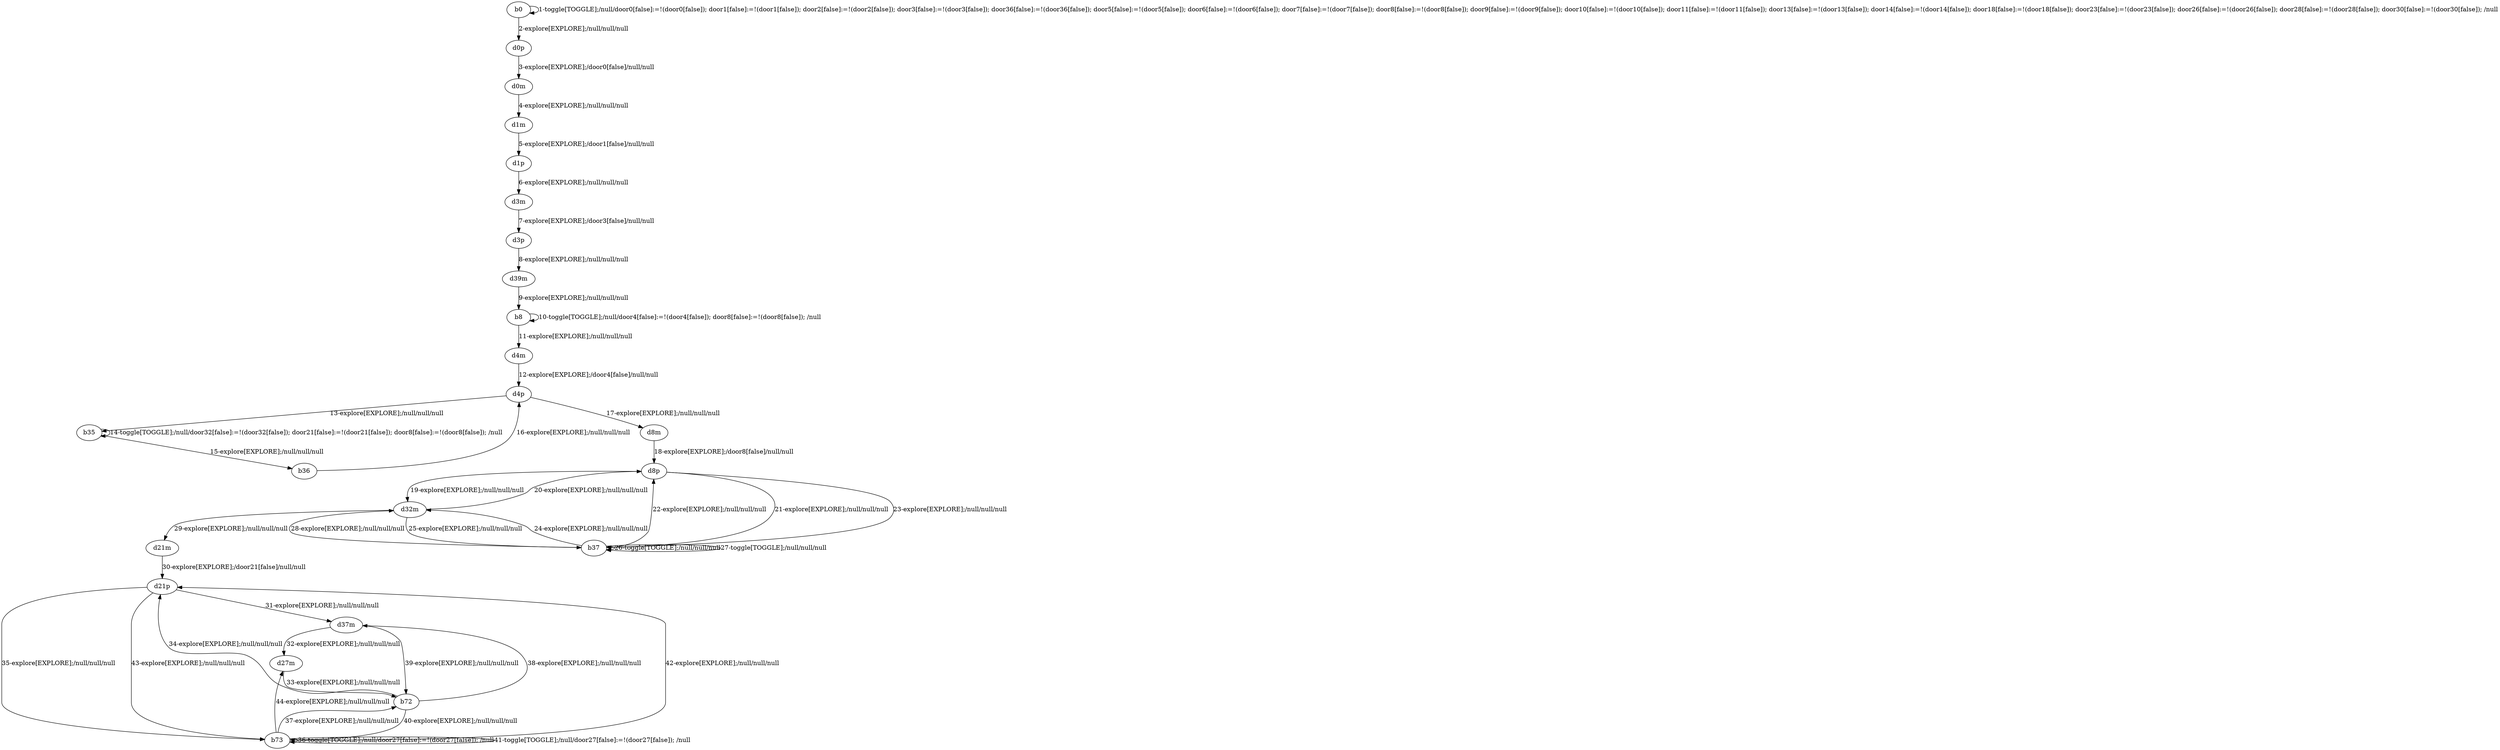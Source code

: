 # Total number of goals covered by this test: 2
# d8p --> b37
# b37 --> d8p

digraph g {
"b0" -> "b0" [label = "1-toggle[TOGGLE];/null/door0[false]:=!(door0[false]); door1[false]:=!(door1[false]); door2[false]:=!(door2[false]); door3[false]:=!(door3[false]); door36[false]:=!(door36[false]); door5[false]:=!(door5[false]); door6[false]:=!(door6[false]); door7[false]:=!(door7[false]); door8[false]:=!(door8[false]); door9[false]:=!(door9[false]); door10[false]:=!(door10[false]); door11[false]:=!(door11[false]); door13[false]:=!(door13[false]); door14[false]:=!(door14[false]); door18[false]:=!(door18[false]); door23[false]:=!(door23[false]); door26[false]:=!(door26[false]); door28[false]:=!(door28[false]); door30[false]:=!(door30[false]); /null"];
"b0" -> "d0p" [label = "2-explore[EXPLORE];/null/null/null"];
"d0p" -> "d0m" [label = "3-explore[EXPLORE];/door0[false]/null/null"];
"d0m" -> "d1m" [label = "4-explore[EXPLORE];/null/null/null"];
"d1m" -> "d1p" [label = "5-explore[EXPLORE];/door1[false]/null/null"];
"d1p" -> "d3m" [label = "6-explore[EXPLORE];/null/null/null"];
"d3m" -> "d3p" [label = "7-explore[EXPLORE];/door3[false]/null/null"];
"d3p" -> "d39m" [label = "8-explore[EXPLORE];/null/null/null"];
"d39m" -> "b8" [label = "9-explore[EXPLORE];/null/null/null"];
"b8" -> "b8" [label = "10-toggle[TOGGLE];/null/door4[false]:=!(door4[false]); door8[false]:=!(door8[false]); /null"];
"b8" -> "d4m" [label = "11-explore[EXPLORE];/null/null/null"];
"d4m" -> "d4p" [label = "12-explore[EXPLORE];/door4[false]/null/null"];
"d4p" -> "b35" [label = "13-explore[EXPLORE];/null/null/null"];
"b35" -> "b35" [label = "14-toggle[TOGGLE];/null/door32[false]:=!(door32[false]); door21[false]:=!(door21[false]); door8[false]:=!(door8[false]); /null"];
"b35" -> "b36" [label = "15-explore[EXPLORE];/null/null/null"];
"b36" -> "d4p" [label = "16-explore[EXPLORE];/null/null/null"];
"d4p" -> "d8m" [label = "17-explore[EXPLORE];/null/null/null"];
"d8m" -> "d8p" [label = "18-explore[EXPLORE];/door8[false]/null/null"];
"d8p" -> "d32m" [label = "19-explore[EXPLORE];/null/null/null"];
"d32m" -> "d8p" [label = "20-explore[EXPLORE];/null/null/null"];
"d8p" -> "b37" [label = "21-explore[EXPLORE];/null/null/null"];
"b37" -> "d8p" [label = "22-explore[EXPLORE];/null/null/null"];
"d8p" -> "b37" [label = "23-explore[EXPLORE];/null/null/null"];
"b37" -> "d32m" [label = "24-explore[EXPLORE];/null/null/null"];
"d32m" -> "b37" [label = "25-explore[EXPLORE];/null/null/null"];
"b37" -> "b37" [label = "26-toggle[TOGGLE];/null/null/null"];
"b37" -> "b37" [label = "27-toggle[TOGGLE];/null/null/null"];
"b37" -> "d32m" [label = "28-explore[EXPLORE];/null/null/null"];
"d32m" -> "d21m" [label = "29-explore[EXPLORE];/null/null/null"];
"d21m" -> "d21p" [label = "30-explore[EXPLORE];/door21[false]/null/null"];
"d21p" -> "d37m" [label = "31-explore[EXPLORE];/null/null/null"];
"d37m" -> "d27m" [label = "32-explore[EXPLORE];/null/null/null"];
"d27m" -> "b72" [label = "33-explore[EXPLORE];/null/null/null"];
"b72" -> "d21p" [label = "34-explore[EXPLORE];/null/null/null"];
"d21p" -> "b73" [label = "35-explore[EXPLORE];/null/null/null"];
"b73" -> "b73" [label = "36-toggle[TOGGLE];/null/door27[false]:=!(door27[false]); /null"];
"b73" -> "b72" [label = "37-explore[EXPLORE];/null/null/null"];
"b72" -> "d37m" [label = "38-explore[EXPLORE];/null/null/null"];
"d37m" -> "b72" [label = "39-explore[EXPLORE];/null/null/null"];
"b72" -> "b73" [label = "40-explore[EXPLORE];/null/null/null"];
"b73" -> "b73" [label = "41-toggle[TOGGLE];/null/door27[false]:=!(door27[false]); /null"];
"b73" -> "d21p" [label = "42-explore[EXPLORE];/null/null/null"];
"d21p" -> "b73" [label = "43-explore[EXPLORE];/null/null/null"];
"b73" -> "d27m" [label = "44-explore[EXPLORE];/null/null/null"];
}